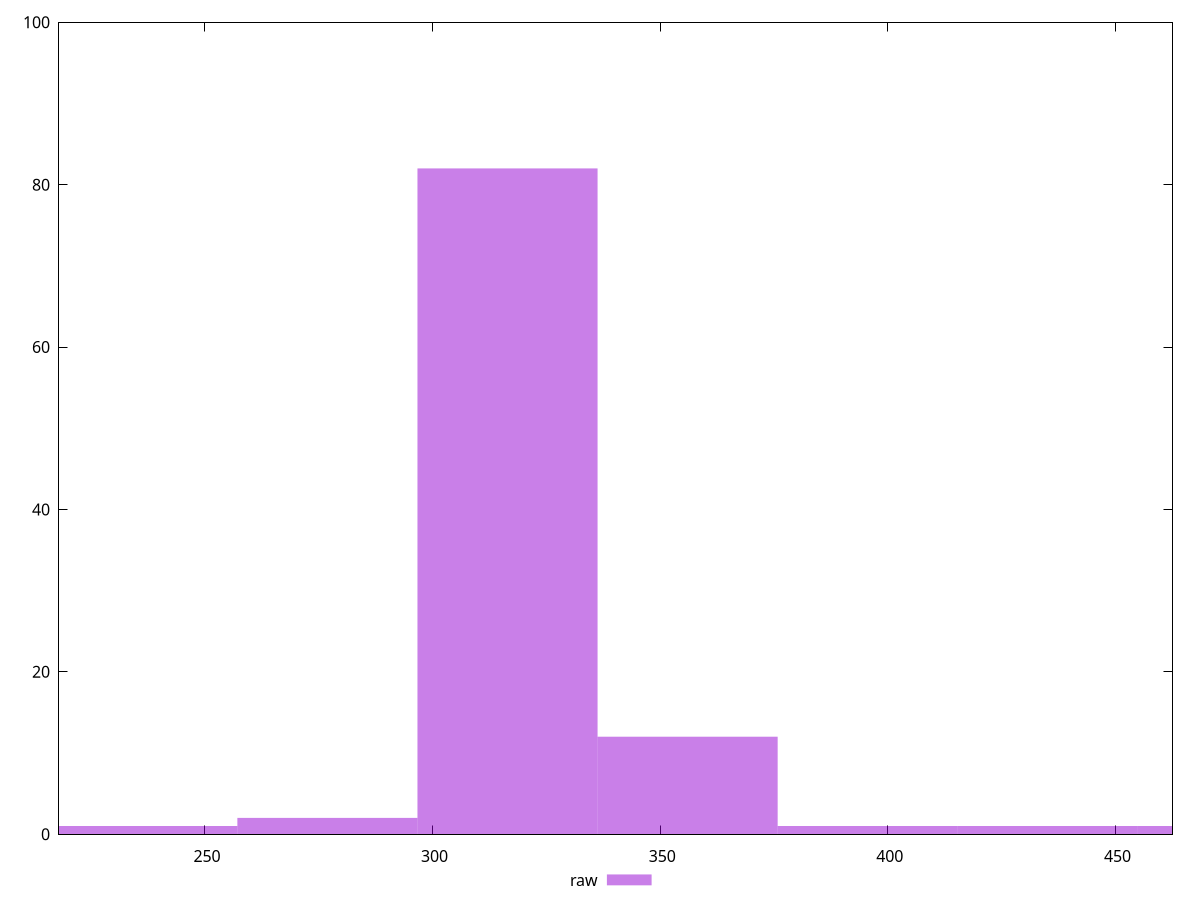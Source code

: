 reset

$raw <<EOF
316.4716737853155 82
237.35375533898662 1
276.91271456215105 2
474.70751067797323 1
356.0306330084799 12
395.58959223164436 1
435.1485514548088 1
EOF

set key outside below
set boxwidth 39.558959223164436
set xrange [217.95400142669678:462.538]
set yrange [0:100]
set trange [0:100]
set style fill transparent solid 0.5 noborder
set terminal svg size 640, 490 enhanced background rgb 'white'
set output "reports/report_00028_2021-02-24T12-49-42.674Z/uses-rel-preconnect/samples/astro/raw/histogram.svg"

plot $raw title "raw" with boxes

reset

